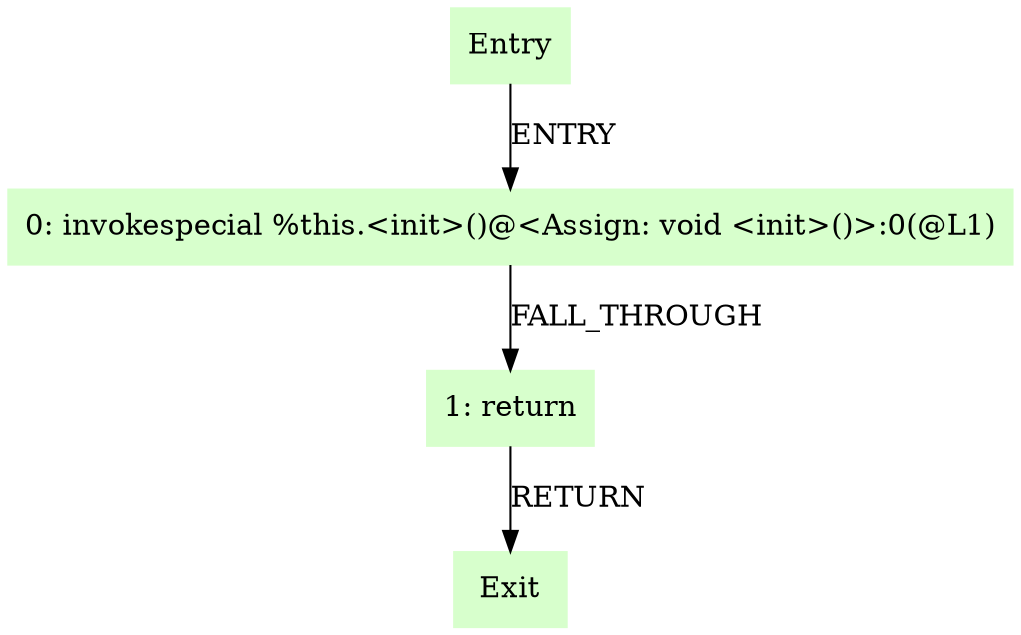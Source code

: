 digraph G {
  node [shape=box,style=filled,color=".3 .2 1.0"];
  "Entry";
  "0: invokespecial %this.<init>()@<Assign: void <init>()>:0(@L1)";
  "1: return";
  "Exit";
  "Entry" -> "0: invokespecial %this.<init>()@<Assign: void <init>()>:0(@L1)" [label="ENTRY"];
  "0: invokespecial %this.<init>()@<Assign: void <init>()>:0(@L1)" -> "1: return" [label="FALL_THROUGH"];
  "1: return" -> "Exit" [label="RETURN"];
}
